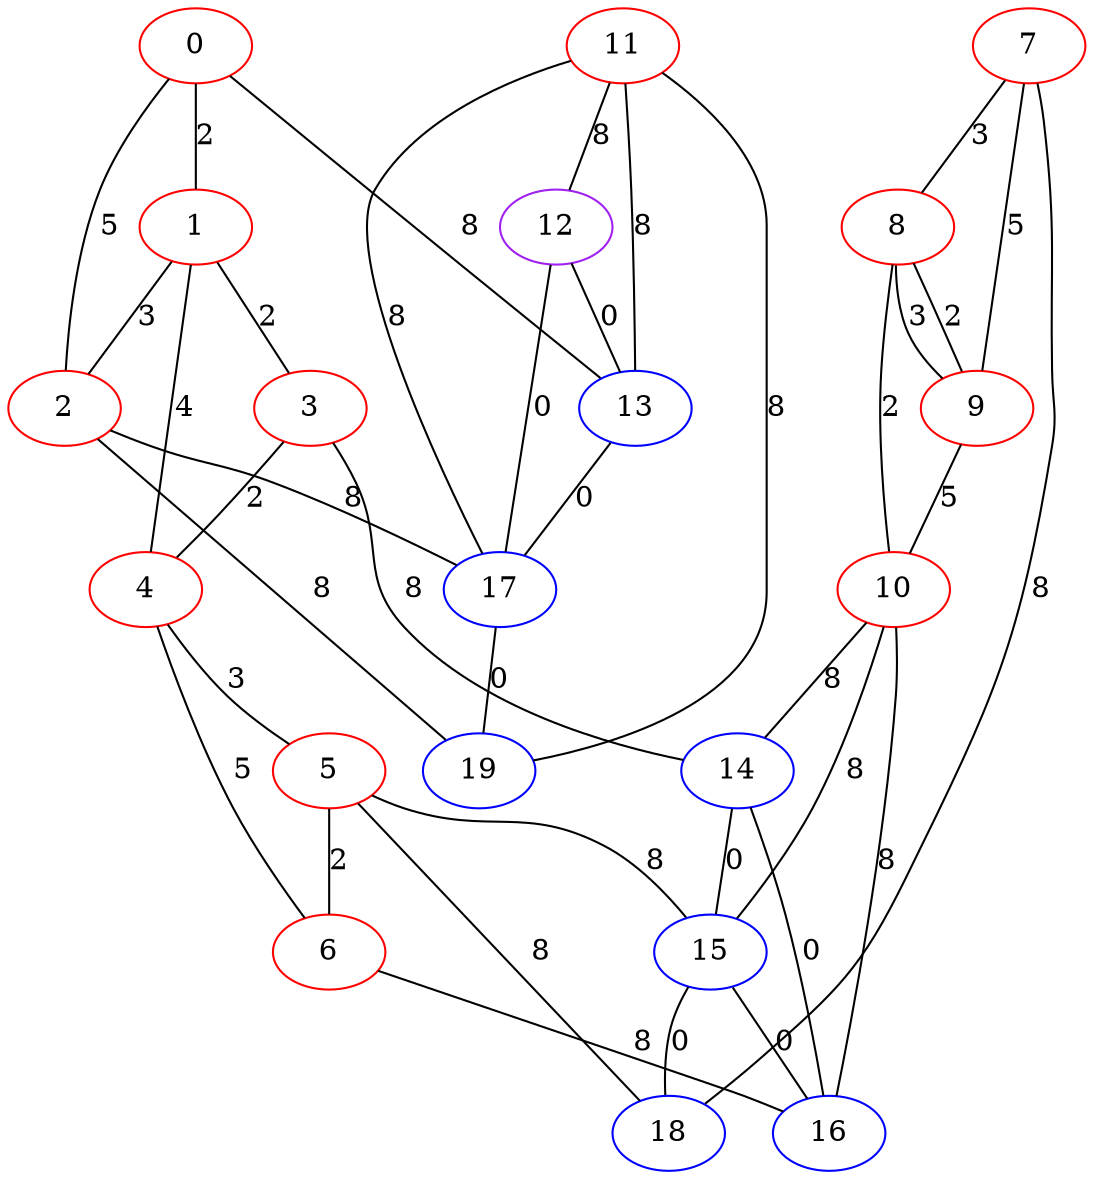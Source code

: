 graph "" {
0 [color=red, weight=1];
1 [color=red, weight=1];
2 [color=red, weight=1];
3 [color=red, weight=1];
4 [color=red, weight=1];
5 [color=red, weight=1];
6 [color=red, weight=1];
7 [color=red, weight=1];
8 [color=red, weight=1];
9 [color=red, weight=1];
10 [color=red, weight=1];
11 [color=red, weight=1];
12 [color=purple, weight=4];
13 [color=blue, weight=3];
14 [color=blue, weight=3];
15 [color=blue, weight=3];
16 [color=blue, weight=3];
17 [color=blue, weight=3];
18 [color=blue, weight=3];
19 [color=blue, weight=3];
0 -- 1  [key=0, label=2];
0 -- 2  [key=0, label=5];
0 -- 13  [key=0, label=8];
1 -- 2  [key=0, label=3];
1 -- 3  [key=0, label=2];
1 -- 4  [key=0, label=4];
2 -- 19  [key=0, label=8];
2 -- 17  [key=0, label=8];
3 -- 4  [key=0, label=2];
3 -- 14  [key=0, label=8];
4 -- 5  [key=0, label=3];
4 -- 6  [key=0, label=5];
5 -- 18  [key=0, label=8];
5 -- 6  [key=0, label=2];
5 -- 15  [key=0, label=8];
6 -- 16  [key=0, label=8];
7 -- 8  [key=0, label=3];
7 -- 9  [key=0, label=5];
7 -- 18  [key=0, label=8];
8 -- 9  [key=0, label=2];
8 -- 9  [key=1, label=3];
8 -- 10  [key=0, label=2];
9 -- 10  [key=0, label=5];
10 -- 16  [key=0, label=8];
10 -- 14  [key=0, label=8];
10 -- 15  [key=0, label=8];
11 -- 17  [key=0, label=8];
11 -- 19  [key=0, label=8];
11 -- 12  [key=0, label=8];
11 -- 13  [key=0, label=8];
12 -- 17  [key=0, label=0];
12 -- 13  [key=0, label=0];
13 -- 17  [key=0, label=0];
14 -- 16  [key=0, label=0];
14 -- 15  [key=0, label=0];
15 -- 16  [key=0, label=0];
15 -- 18  [key=0, label=0];
17 -- 19  [key=0, label=0];
}
